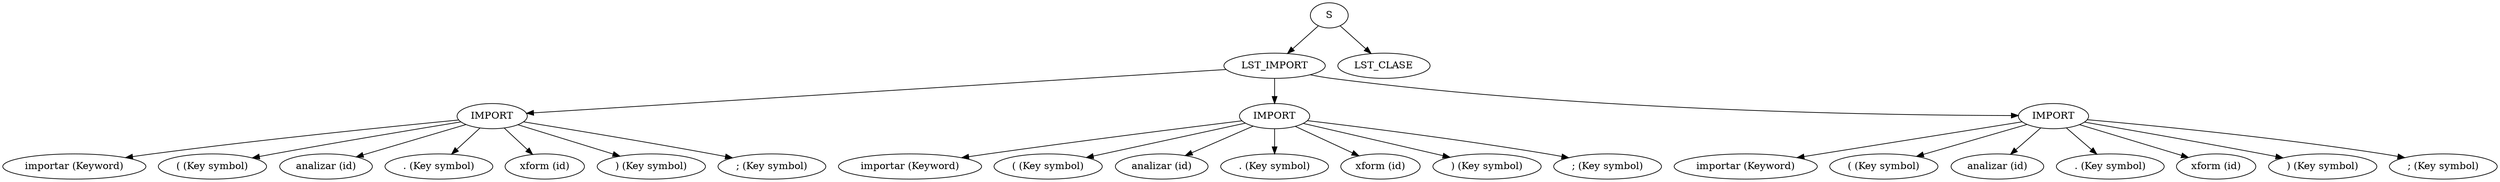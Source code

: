 digraph G{nodo0[label="S"];
nodo1[label="LST_IMPORT"];
nodo0->nodo1
nodo2[label="IMPORT"];
nodo1->nodo2
nodo3[label="importar (Keyword)"];
nodo2->nodo3
nodo4[label="( (Key symbol)"];
nodo2->nodo4
nodo5[label="analizar (id)"];
nodo2->nodo5
nodo6[label=". (Key symbol)"];
nodo2->nodo6
nodo7[label="xform (id)"];
nodo2->nodo7
nodo8[label=") (Key symbol)"];
nodo2->nodo8
nodo9[label="; (Key symbol)"];
nodo2->nodo9
nodo10[label="IMPORT"];
nodo1->nodo10
nodo11[label="importar (Keyword)"];
nodo10->nodo11
nodo12[label="( (Key symbol)"];
nodo10->nodo12
nodo13[label="analizar (id)"];
nodo10->nodo13
nodo14[label=". (Key symbol)"];
nodo10->nodo14
nodo15[label="xform (id)"];
nodo10->nodo15
nodo16[label=") (Key symbol)"];
nodo10->nodo16
nodo17[label="; (Key symbol)"];
nodo10->nodo17
nodo18[label="IMPORT"];
nodo1->nodo18
nodo19[label="importar (Keyword)"];
nodo18->nodo19
nodo20[label="( (Key symbol)"];
nodo18->nodo20
nodo21[label="analizar (id)"];
nodo18->nodo21
nodo22[label=". (Key symbol)"];
nodo18->nodo22
nodo23[label="xform (id)"];
nodo18->nodo23
nodo24[label=") (Key symbol)"];
nodo18->nodo24
nodo25[label="; (Key symbol)"];
nodo18->nodo25
nodo26[label="LST_CLASE"];
nodo0->nodo26
}
